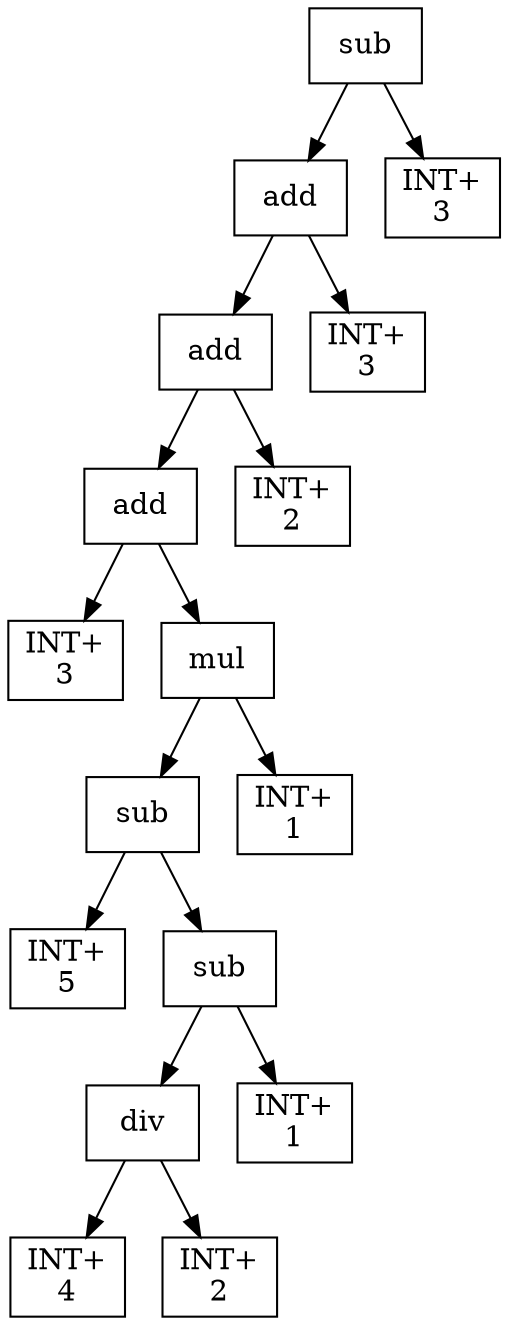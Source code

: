 digraph expr {
  node [shape=box];
  n1 [label="sub"];
  n2 [label="add"];
  n3 [label="add"];
  n4 [label="add"];
  n5 [label="INT+\n3"];
  n6 [label="mul"];
  n7 [label="sub"];
  n8 [label="INT+\n5"];
  n9 [label="sub"];
  n10 [label="div"];
  n11 [label="INT+\n4"];
  n12 [label="INT+\n2"];
  n10 -> n11;
  n10 -> n12;
  n13 [label="INT+\n1"];
  n9 -> n10;
  n9 -> n13;
  n7 -> n8;
  n7 -> n9;
  n14 [label="INT+\n1"];
  n6 -> n7;
  n6 -> n14;
  n4 -> n5;
  n4 -> n6;
  n15 [label="INT+\n2"];
  n3 -> n4;
  n3 -> n15;
  n16 [label="INT+\n3"];
  n2 -> n3;
  n2 -> n16;
  n17 [label="INT+\n3"];
  n1 -> n2;
  n1 -> n17;
}